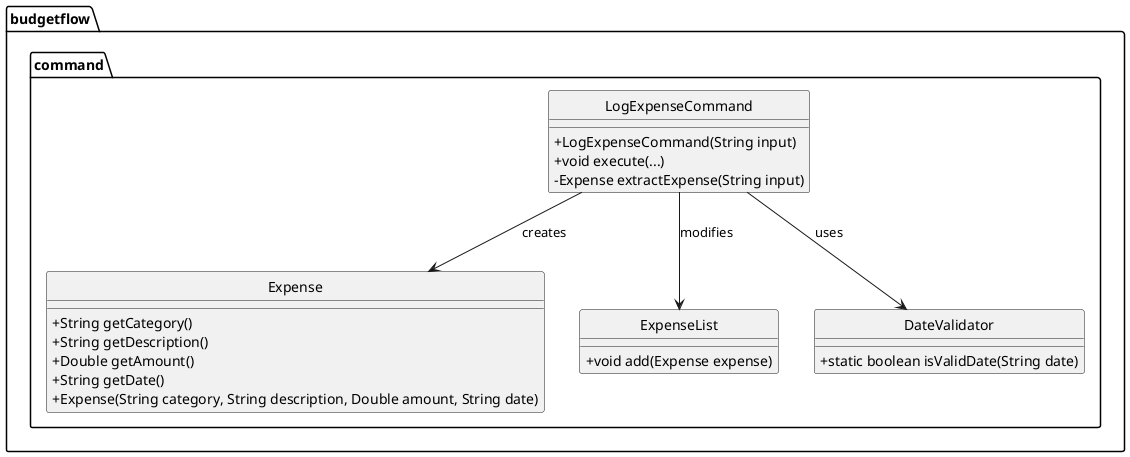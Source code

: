 @startuml

hide circle
skinparam classAttributeIconSize 0

package "budgetflow.command" {
    class LogExpenseCommand {
        + LogExpenseCommand(String input)
        + void execute(...)
        - Expense extractExpense(String input)
}

class Expense {
    + String getCategory()
    + String getDescription()
    + Double getAmount()
    + String getDate()
    + Expense(String category, String description, Double amount, String date)
}

class ExpenseList {
    + void add(Expense expense)
}

class DateValidator {
    + static boolean isValidDate(String date)
}

LogExpenseCommand --> Expense : creates
LogExpenseCommand --> ExpenseList : modifies
LogExpenseCommand --> DateValidator : uses

@enduml
